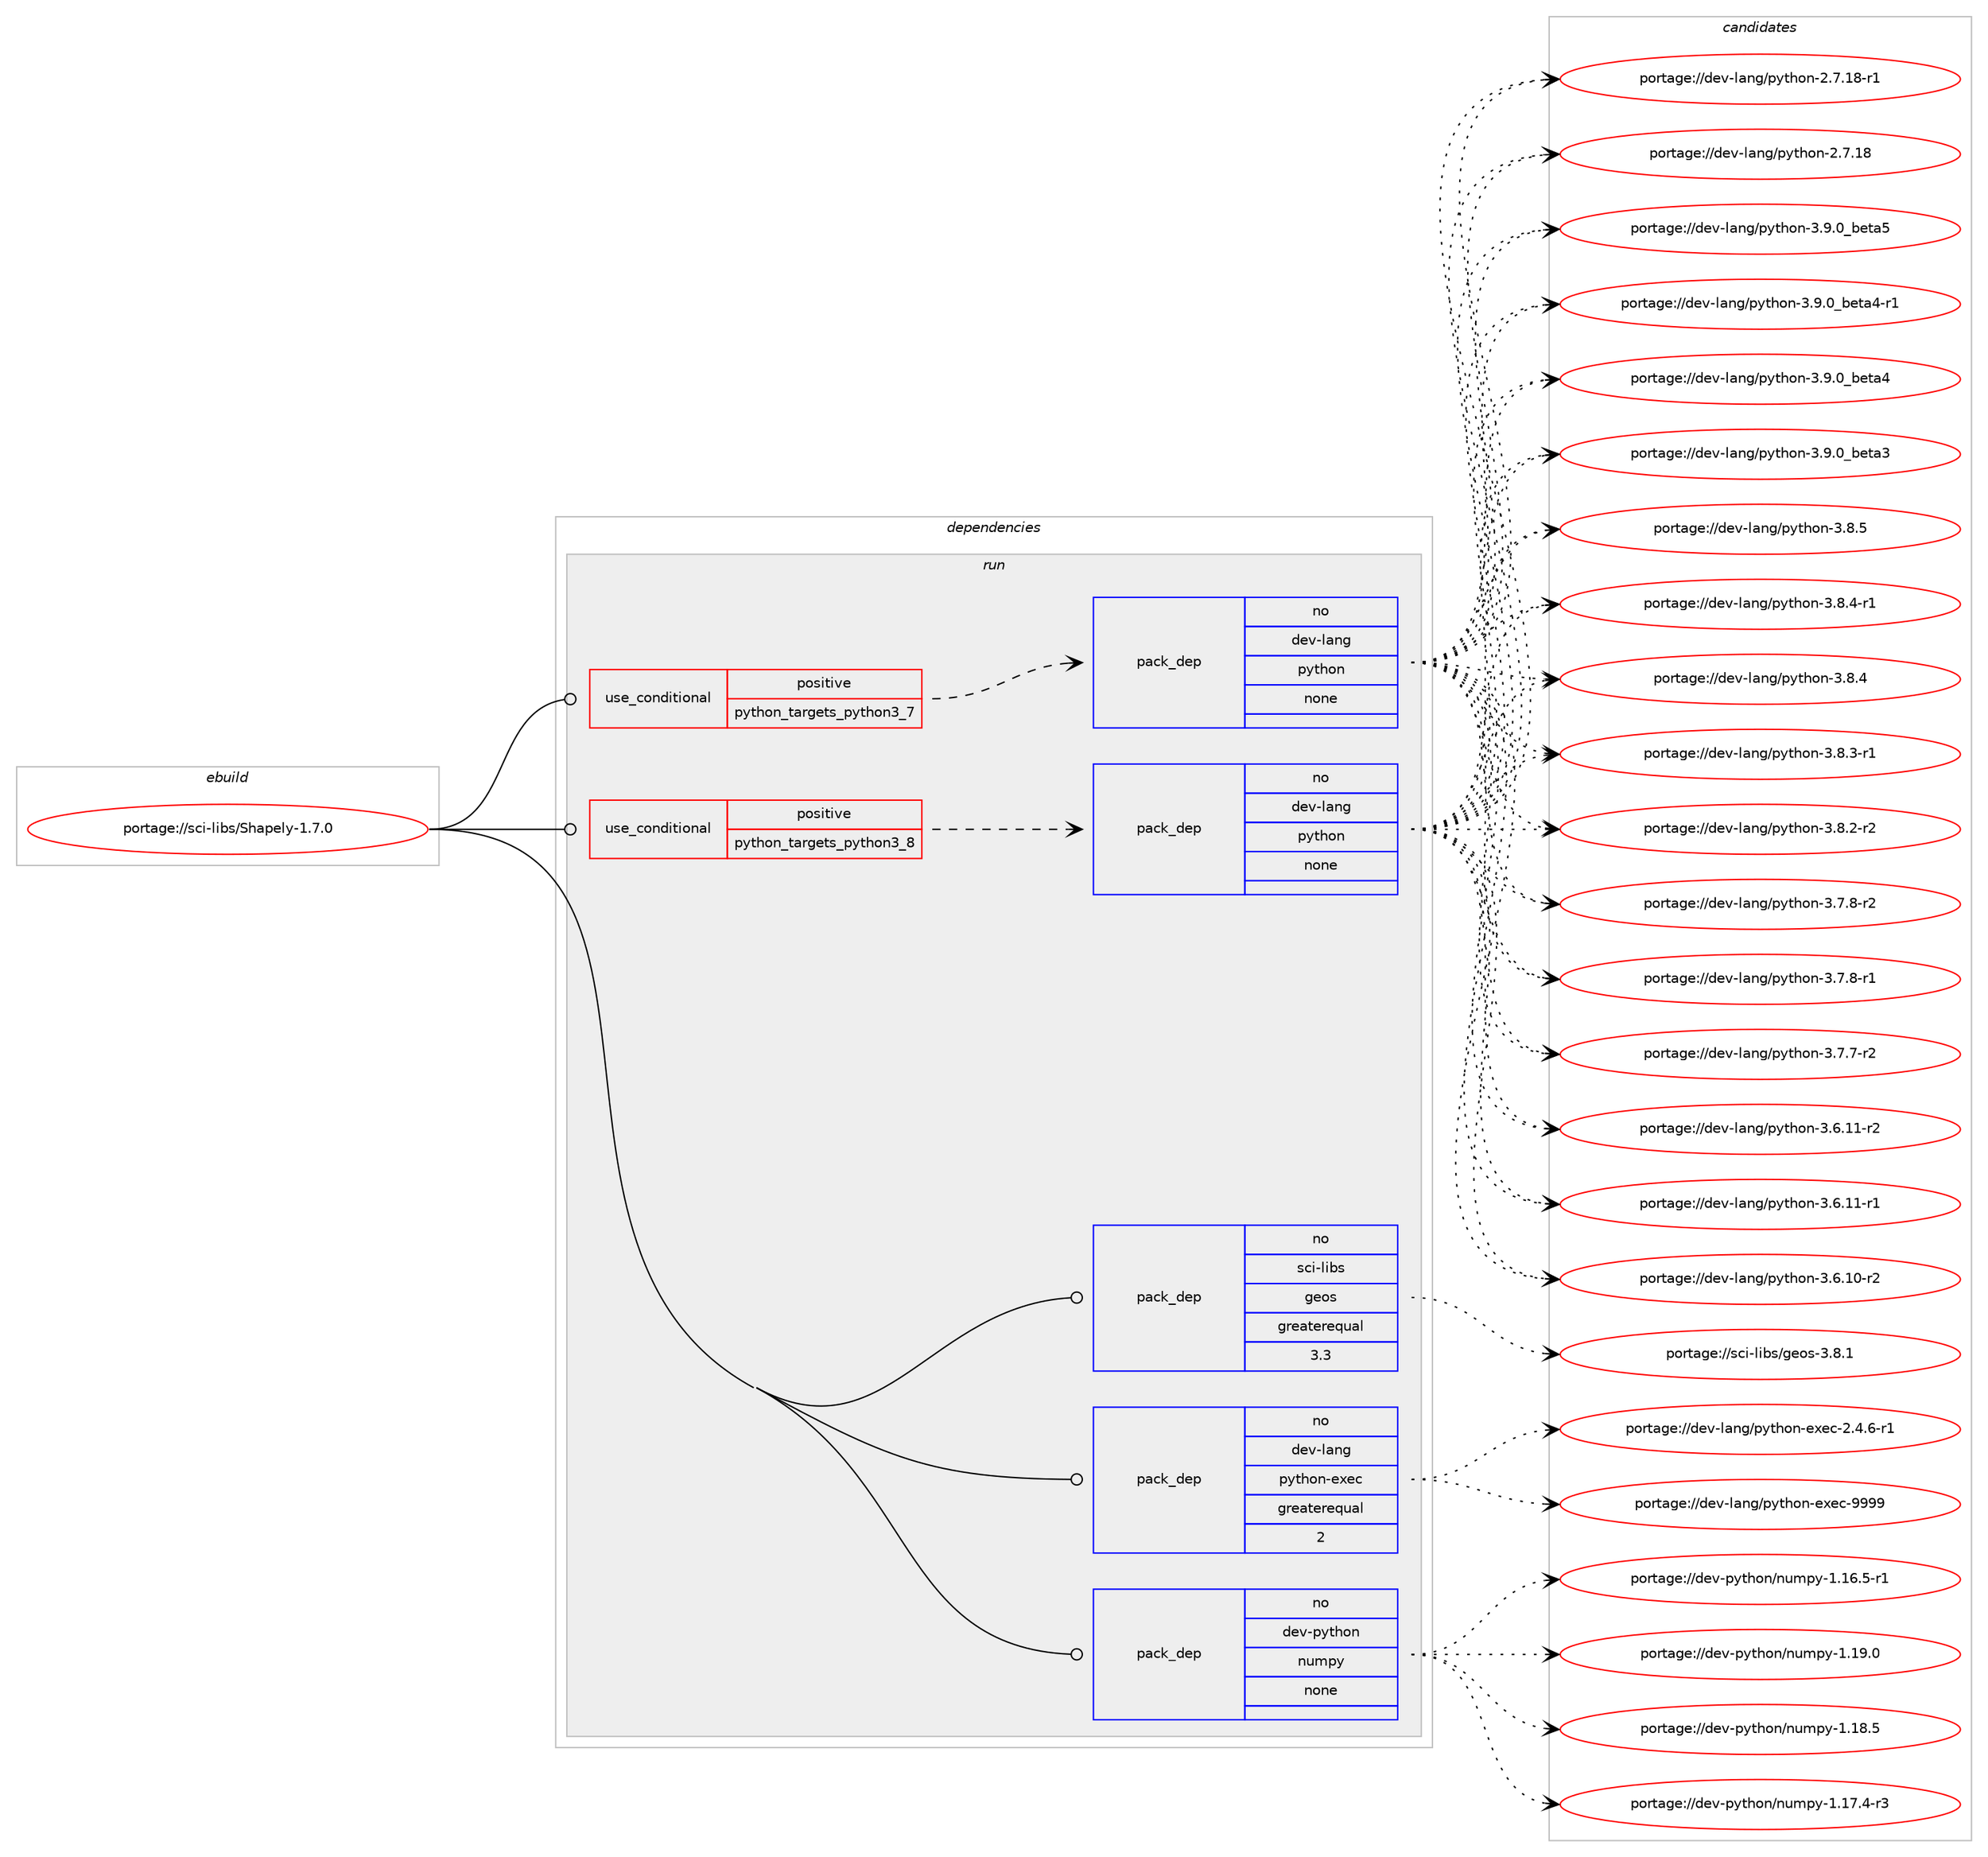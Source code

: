 digraph prolog {

# *************
# Graph options
# *************

newrank=true;
concentrate=true;
compound=true;
graph [rankdir=LR,fontname=Helvetica,fontsize=10,ranksep=1.5];#, ranksep=2.5, nodesep=0.2];
edge  [arrowhead=vee];
node  [fontname=Helvetica,fontsize=10];

# **********
# The ebuild
# **********

subgraph cluster_leftcol {
color=gray;
rank=same;
label=<<i>ebuild</i>>;
id [label="portage://sci-libs/Shapely-1.7.0", color=red, width=4, href="../sci-libs/Shapely-1.7.0.svg"];
}

# ****************
# The dependencies
# ****************

subgraph cluster_midcol {
color=gray;
label=<<i>dependencies</i>>;
subgraph cluster_compile {
fillcolor="#eeeeee";
style=filled;
label=<<i>compile</i>>;
}
subgraph cluster_compileandrun {
fillcolor="#eeeeee";
style=filled;
label=<<i>compile and run</i>>;
}
subgraph cluster_run {
fillcolor="#eeeeee";
style=filled;
label=<<i>run</i>>;
subgraph cond524 {
dependency3483 [label=<<TABLE BORDER="0" CELLBORDER="1" CELLSPACING="0" CELLPADDING="4"><TR><TD ROWSPAN="3" CELLPADDING="10">use_conditional</TD></TR><TR><TD>positive</TD></TR><TR><TD>python_targets_python3_7</TD></TR></TABLE>>, shape=none, color=red];
subgraph pack2896 {
dependency3484 [label=<<TABLE BORDER="0" CELLBORDER="1" CELLSPACING="0" CELLPADDING="4" WIDTH="220"><TR><TD ROWSPAN="6" CELLPADDING="30">pack_dep</TD></TR><TR><TD WIDTH="110">no</TD></TR><TR><TD>dev-lang</TD></TR><TR><TD>python</TD></TR><TR><TD>none</TD></TR><TR><TD></TD></TR></TABLE>>, shape=none, color=blue];
}
dependency3483:e -> dependency3484:w [weight=20,style="dashed",arrowhead="vee"];
}
id:e -> dependency3483:w [weight=20,style="solid",arrowhead="odot"];
subgraph cond525 {
dependency3485 [label=<<TABLE BORDER="0" CELLBORDER="1" CELLSPACING="0" CELLPADDING="4"><TR><TD ROWSPAN="3" CELLPADDING="10">use_conditional</TD></TR><TR><TD>positive</TD></TR><TR><TD>python_targets_python3_8</TD></TR></TABLE>>, shape=none, color=red];
subgraph pack2897 {
dependency3486 [label=<<TABLE BORDER="0" CELLBORDER="1" CELLSPACING="0" CELLPADDING="4" WIDTH="220"><TR><TD ROWSPAN="6" CELLPADDING="30">pack_dep</TD></TR><TR><TD WIDTH="110">no</TD></TR><TR><TD>dev-lang</TD></TR><TR><TD>python</TD></TR><TR><TD>none</TD></TR><TR><TD></TD></TR></TABLE>>, shape=none, color=blue];
}
dependency3485:e -> dependency3486:w [weight=20,style="dashed",arrowhead="vee"];
}
id:e -> dependency3485:w [weight=20,style="solid",arrowhead="odot"];
subgraph pack2898 {
dependency3487 [label=<<TABLE BORDER="0" CELLBORDER="1" CELLSPACING="0" CELLPADDING="4" WIDTH="220"><TR><TD ROWSPAN="6" CELLPADDING="30">pack_dep</TD></TR><TR><TD WIDTH="110">no</TD></TR><TR><TD>dev-lang</TD></TR><TR><TD>python-exec</TD></TR><TR><TD>greaterequal</TD></TR><TR><TD>2</TD></TR></TABLE>>, shape=none, color=blue];
}
id:e -> dependency3487:w [weight=20,style="solid",arrowhead="odot"];
subgraph pack2899 {
dependency3488 [label=<<TABLE BORDER="0" CELLBORDER="1" CELLSPACING="0" CELLPADDING="4" WIDTH="220"><TR><TD ROWSPAN="6" CELLPADDING="30">pack_dep</TD></TR><TR><TD WIDTH="110">no</TD></TR><TR><TD>dev-python</TD></TR><TR><TD>numpy</TD></TR><TR><TD>none</TD></TR><TR><TD></TD></TR></TABLE>>, shape=none, color=blue];
}
id:e -> dependency3488:w [weight=20,style="solid",arrowhead="odot"];
subgraph pack2900 {
dependency3489 [label=<<TABLE BORDER="0" CELLBORDER="1" CELLSPACING="0" CELLPADDING="4" WIDTH="220"><TR><TD ROWSPAN="6" CELLPADDING="30">pack_dep</TD></TR><TR><TD WIDTH="110">no</TD></TR><TR><TD>sci-libs</TD></TR><TR><TD>geos</TD></TR><TR><TD>greaterequal</TD></TR><TR><TD>3.3</TD></TR></TABLE>>, shape=none, color=blue];
}
id:e -> dependency3489:w [weight=20,style="solid",arrowhead="odot"];
}
}

# **************
# The candidates
# **************

subgraph cluster_choices {
rank=same;
color=gray;
label=<<i>candidates</i>>;

subgraph choice2896 {
color=black;
nodesep=1;
choice10010111845108971101034711212111610411111045514657464895981011169753 [label="portage://dev-lang/python-3.9.0_beta5", color=red, width=4,href="../dev-lang/python-3.9.0_beta5.svg"];
choice100101118451089711010347112121116104111110455146574648959810111697524511449 [label="portage://dev-lang/python-3.9.0_beta4-r1", color=red, width=4,href="../dev-lang/python-3.9.0_beta4-r1.svg"];
choice10010111845108971101034711212111610411111045514657464895981011169752 [label="portage://dev-lang/python-3.9.0_beta4", color=red, width=4,href="../dev-lang/python-3.9.0_beta4.svg"];
choice10010111845108971101034711212111610411111045514657464895981011169751 [label="portage://dev-lang/python-3.9.0_beta3", color=red, width=4,href="../dev-lang/python-3.9.0_beta3.svg"];
choice100101118451089711010347112121116104111110455146564653 [label="portage://dev-lang/python-3.8.5", color=red, width=4,href="../dev-lang/python-3.8.5.svg"];
choice1001011184510897110103471121211161041111104551465646524511449 [label="portage://dev-lang/python-3.8.4-r1", color=red, width=4,href="../dev-lang/python-3.8.4-r1.svg"];
choice100101118451089711010347112121116104111110455146564652 [label="portage://dev-lang/python-3.8.4", color=red, width=4,href="../dev-lang/python-3.8.4.svg"];
choice1001011184510897110103471121211161041111104551465646514511449 [label="portage://dev-lang/python-3.8.3-r1", color=red, width=4,href="../dev-lang/python-3.8.3-r1.svg"];
choice1001011184510897110103471121211161041111104551465646504511450 [label="portage://dev-lang/python-3.8.2-r2", color=red, width=4,href="../dev-lang/python-3.8.2-r2.svg"];
choice1001011184510897110103471121211161041111104551465546564511450 [label="portage://dev-lang/python-3.7.8-r2", color=red, width=4,href="../dev-lang/python-3.7.8-r2.svg"];
choice1001011184510897110103471121211161041111104551465546564511449 [label="portage://dev-lang/python-3.7.8-r1", color=red, width=4,href="../dev-lang/python-3.7.8-r1.svg"];
choice1001011184510897110103471121211161041111104551465546554511450 [label="portage://dev-lang/python-3.7.7-r2", color=red, width=4,href="../dev-lang/python-3.7.7-r2.svg"];
choice100101118451089711010347112121116104111110455146544649494511450 [label="portage://dev-lang/python-3.6.11-r2", color=red, width=4,href="../dev-lang/python-3.6.11-r2.svg"];
choice100101118451089711010347112121116104111110455146544649494511449 [label="portage://dev-lang/python-3.6.11-r1", color=red, width=4,href="../dev-lang/python-3.6.11-r1.svg"];
choice100101118451089711010347112121116104111110455146544649484511450 [label="portage://dev-lang/python-3.6.10-r2", color=red, width=4,href="../dev-lang/python-3.6.10-r2.svg"];
choice100101118451089711010347112121116104111110455046554649564511449 [label="portage://dev-lang/python-2.7.18-r1", color=red, width=4,href="../dev-lang/python-2.7.18-r1.svg"];
choice10010111845108971101034711212111610411111045504655464956 [label="portage://dev-lang/python-2.7.18", color=red, width=4,href="../dev-lang/python-2.7.18.svg"];
dependency3484:e -> choice10010111845108971101034711212111610411111045514657464895981011169753:w [style=dotted,weight="100"];
dependency3484:e -> choice100101118451089711010347112121116104111110455146574648959810111697524511449:w [style=dotted,weight="100"];
dependency3484:e -> choice10010111845108971101034711212111610411111045514657464895981011169752:w [style=dotted,weight="100"];
dependency3484:e -> choice10010111845108971101034711212111610411111045514657464895981011169751:w [style=dotted,weight="100"];
dependency3484:e -> choice100101118451089711010347112121116104111110455146564653:w [style=dotted,weight="100"];
dependency3484:e -> choice1001011184510897110103471121211161041111104551465646524511449:w [style=dotted,weight="100"];
dependency3484:e -> choice100101118451089711010347112121116104111110455146564652:w [style=dotted,weight="100"];
dependency3484:e -> choice1001011184510897110103471121211161041111104551465646514511449:w [style=dotted,weight="100"];
dependency3484:e -> choice1001011184510897110103471121211161041111104551465646504511450:w [style=dotted,weight="100"];
dependency3484:e -> choice1001011184510897110103471121211161041111104551465546564511450:w [style=dotted,weight="100"];
dependency3484:e -> choice1001011184510897110103471121211161041111104551465546564511449:w [style=dotted,weight="100"];
dependency3484:e -> choice1001011184510897110103471121211161041111104551465546554511450:w [style=dotted,weight="100"];
dependency3484:e -> choice100101118451089711010347112121116104111110455146544649494511450:w [style=dotted,weight="100"];
dependency3484:e -> choice100101118451089711010347112121116104111110455146544649494511449:w [style=dotted,weight="100"];
dependency3484:e -> choice100101118451089711010347112121116104111110455146544649484511450:w [style=dotted,weight="100"];
dependency3484:e -> choice100101118451089711010347112121116104111110455046554649564511449:w [style=dotted,weight="100"];
dependency3484:e -> choice10010111845108971101034711212111610411111045504655464956:w [style=dotted,weight="100"];
}
subgraph choice2897 {
color=black;
nodesep=1;
choice10010111845108971101034711212111610411111045514657464895981011169753 [label="portage://dev-lang/python-3.9.0_beta5", color=red, width=4,href="../dev-lang/python-3.9.0_beta5.svg"];
choice100101118451089711010347112121116104111110455146574648959810111697524511449 [label="portage://dev-lang/python-3.9.0_beta4-r1", color=red, width=4,href="../dev-lang/python-3.9.0_beta4-r1.svg"];
choice10010111845108971101034711212111610411111045514657464895981011169752 [label="portage://dev-lang/python-3.9.0_beta4", color=red, width=4,href="../dev-lang/python-3.9.0_beta4.svg"];
choice10010111845108971101034711212111610411111045514657464895981011169751 [label="portage://dev-lang/python-3.9.0_beta3", color=red, width=4,href="../dev-lang/python-3.9.0_beta3.svg"];
choice100101118451089711010347112121116104111110455146564653 [label="portage://dev-lang/python-3.8.5", color=red, width=4,href="../dev-lang/python-3.8.5.svg"];
choice1001011184510897110103471121211161041111104551465646524511449 [label="portage://dev-lang/python-3.8.4-r1", color=red, width=4,href="../dev-lang/python-3.8.4-r1.svg"];
choice100101118451089711010347112121116104111110455146564652 [label="portage://dev-lang/python-3.8.4", color=red, width=4,href="../dev-lang/python-3.8.4.svg"];
choice1001011184510897110103471121211161041111104551465646514511449 [label="portage://dev-lang/python-3.8.3-r1", color=red, width=4,href="../dev-lang/python-3.8.3-r1.svg"];
choice1001011184510897110103471121211161041111104551465646504511450 [label="portage://dev-lang/python-3.8.2-r2", color=red, width=4,href="../dev-lang/python-3.8.2-r2.svg"];
choice1001011184510897110103471121211161041111104551465546564511450 [label="portage://dev-lang/python-3.7.8-r2", color=red, width=4,href="../dev-lang/python-3.7.8-r2.svg"];
choice1001011184510897110103471121211161041111104551465546564511449 [label="portage://dev-lang/python-3.7.8-r1", color=red, width=4,href="../dev-lang/python-3.7.8-r1.svg"];
choice1001011184510897110103471121211161041111104551465546554511450 [label="portage://dev-lang/python-3.7.7-r2", color=red, width=4,href="../dev-lang/python-3.7.7-r2.svg"];
choice100101118451089711010347112121116104111110455146544649494511450 [label="portage://dev-lang/python-3.6.11-r2", color=red, width=4,href="../dev-lang/python-3.6.11-r2.svg"];
choice100101118451089711010347112121116104111110455146544649494511449 [label="portage://dev-lang/python-3.6.11-r1", color=red, width=4,href="../dev-lang/python-3.6.11-r1.svg"];
choice100101118451089711010347112121116104111110455146544649484511450 [label="portage://dev-lang/python-3.6.10-r2", color=red, width=4,href="../dev-lang/python-3.6.10-r2.svg"];
choice100101118451089711010347112121116104111110455046554649564511449 [label="portage://dev-lang/python-2.7.18-r1", color=red, width=4,href="../dev-lang/python-2.7.18-r1.svg"];
choice10010111845108971101034711212111610411111045504655464956 [label="portage://dev-lang/python-2.7.18", color=red, width=4,href="../dev-lang/python-2.7.18.svg"];
dependency3486:e -> choice10010111845108971101034711212111610411111045514657464895981011169753:w [style=dotted,weight="100"];
dependency3486:e -> choice100101118451089711010347112121116104111110455146574648959810111697524511449:w [style=dotted,weight="100"];
dependency3486:e -> choice10010111845108971101034711212111610411111045514657464895981011169752:w [style=dotted,weight="100"];
dependency3486:e -> choice10010111845108971101034711212111610411111045514657464895981011169751:w [style=dotted,weight="100"];
dependency3486:e -> choice100101118451089711010347112121116104111110455146564653:w [style=dotted,weight="100"];
dependency3486:e -> choice1001011184510897110103471121211161041111104551465646524511449:w [style=dotted,weight="100"];
dependency3486:e -> choice100101118451089711010347112121116104111110455146564652:w [style=dotted,weight="100"];
dependency3486:e -> choice1001011184510897110103471121211161041111104551465646514511449:w [style=dotted,weight="100"];
dependency3486:e -> choice1001011184510897110103471121211161041111104551465646504511450:w [style=dotted,weight="100"];
dependency3486:e -> choice1001011184510897110103471121211161041111104551465546564511450:w [style=dotted,weight="100"];
dependency3486:e -> choice1001011184510897110103471121211161041111104551465546564511449:w [style=dotted,weight="100"];
dependency3486:e -> choice1001011184510897110103471121211161041111104551465546554511450:w [style=dotted,weight="100"];
dependency3486:e -> choice100101118451089711010347112121116104111110455146544649494511450:w [style=dotted,weight="100"];
dependency3486:e -> choice100101118451089711010347112121116104111110455146544649494511449:w [style=dotted,weight="100"];
dependency3486:e -> choice100101118451089711010347112121116104111110455146544649484511450:w [style=dotted,weight="100"];
dependency3486:e -> choice100101118451089711010347112121116104111110455046554649564511449:w [style=dotted,weight="100"];
dependency3486:e -> choice10010111845108971101034711212111610411111045504655464956:w [style=dotted,weight="100"];
}
subgraph choice2898 {
color=black;
nodesep=1;
choice10010111845108971101034711212111610411111045101120101994557575757 [label="portage://dev-lang/python-exec-9999", color=red, width=4,href="../dev-lang/python-exec-9999.svg"];
choice10010111845108971101034711212111610411111045101120101994550465246544511449 [label="portage://dev-lang/python-exec-2.4.6-r1", color=red, width=4,href="../dev-lang/python-exec-2.4.6-r1.svg"];
dependency3487:e -> choice10010111845108971101034711212111610411111045101120101994557575757:w [style=dotted,weight="100"];
dependency3487:e -> choice10010111845108971101034711212111610411111045101120101994550465246544511449:w [style=dotted,weight="100"];
}
subgraph choice2899 {
color=black;
nodesep=1;
choice100101118451121211161041111104711011710911212145494649574648 [label="portage://dev-python/numpy-1.19.0", color=red, width=4,href="../dev-python/numpy-1.19.0.svg"];
choice100101118451121211161041111104711011710911212145494649564653 [label="portage://dev-python/numpy-1.18.5", color=red, width=4,href="../dev-python/numpy-1.18.5.svg"];
choice1001011184511212111610411111047110117109112121454946495546524511451 [label="portage://dev-python/numpy-1.17.4-r3", color=red, width=4,href="../dev-python/numpy-1.17.4-r3.svg"];
choice1001011184511212111610411111047110117109112121454946495446534511449 [label="portage://dev-python/numpy-1.16.5-r1", color=red, width=4,href="../dev-python/numpy-1.16.5-r1.svg"];
dependency3488:e -> choice100101118451121211161041111104711011710911212145494649574648:w [style=dotted,weight="100"];
dependency3488:e -> choice100101118451121211161041111104711011710911212145494649564653:w [style=dotted,weight="100"];
dependency3488:e -> choice1001011184511212111610411111047110117109112121454946495546524511451:w [style=dotted,weight="100"];
dependency3488:e -> choice1001011184511212111610411111047110117109112121454946495446534511449:w [style=dotted,weight="100"];
}
subgraph choice2900 {
color=black;
nodesep=1;
choice11599105451081059811547103101111115455146564649 [label="portage://sci-libs/geos-3.8.1", color=red, width=4,href="../sci-libs/geos-3.8.1.svg"];
dependency3489:e -> choice11599105451081059811547103101111115455146564649:w [style=dotted,weight="100"];
}
}

}
